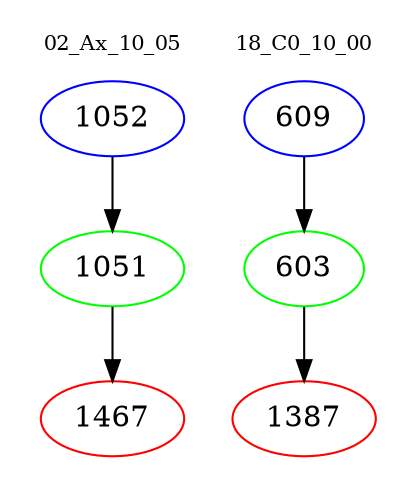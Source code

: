 digraph{
subgraph cluster_0 {
color = white
label = "02_Ax_10_05";
fontsize=10;
T0_1052 [label="1052", color="blue"]
T0_1052 -> T0_1051 [color="black"]
T0_1051 [label="1051", color="green"]
T0_1051 -> T0_1467 [color="black"]
T0_1467 [label="1467", color="red"]
}
subgraph cluster_1 {
color = white
label = "18_C0_10_00";
fontsize=10;
T1_609 [label="609", color="blue"]
T1_609 -> T1_603 [color="black"]
T1_603 [label="603", color="green"]
T1_603 -> T1_1387 [color="black"]
T1_1387 [label="1387", color="red"]
}
}
